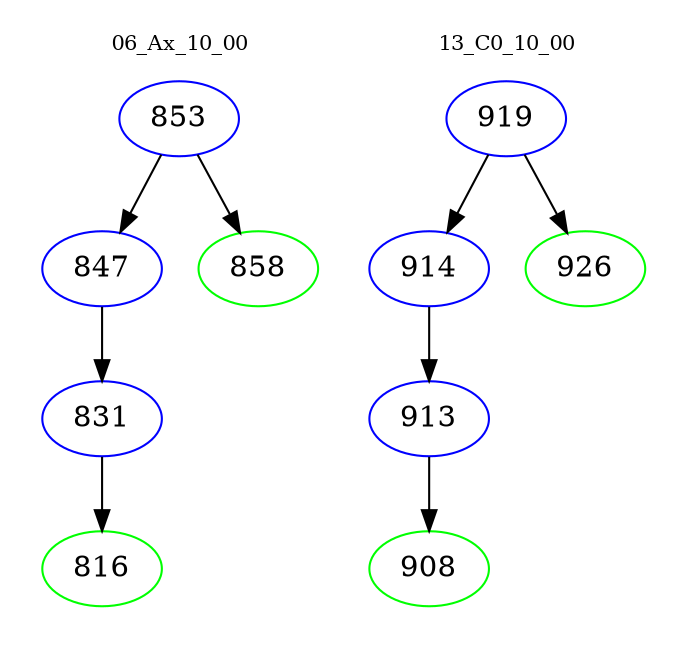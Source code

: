 digraph{
subgraph cluster_0 {
color = white
label = "06_Ax_10_00";
fontsize=10;
T0_853 [label="853", color="blue"]
T0_853 -> T0_847 [color="black"]
T0_847 [label="847", color="blue"]
T0_847 -> T0_831 [color="black"]
T0_831 [label="831", color="blue"]
T0_831 -> T0_816 [color="black"]
T0_816 [label="816", color="green"]
T0_853 -> T0_858 [color="black"]
T0_858 [label="858", color="green"]
}
subgraph cluster_1 {
color = white
label = "13_C0_10_00";
fontsize=10;
T1_919 [label="919", color="blue"]
T1_919 -> T1_914 [color="black"]
T1_914 [label="914", color="blue"]
T1_914 -> T1_913 [color="black"]
T1_913 [label="913", color="blue"]
T1_913 -> T1_908 [color="black"]
T1_908 [label="908", color="green"]
T1_919 -> T1_926 [color="black"]
T1_926 [label="926", color="green"]
}
}
